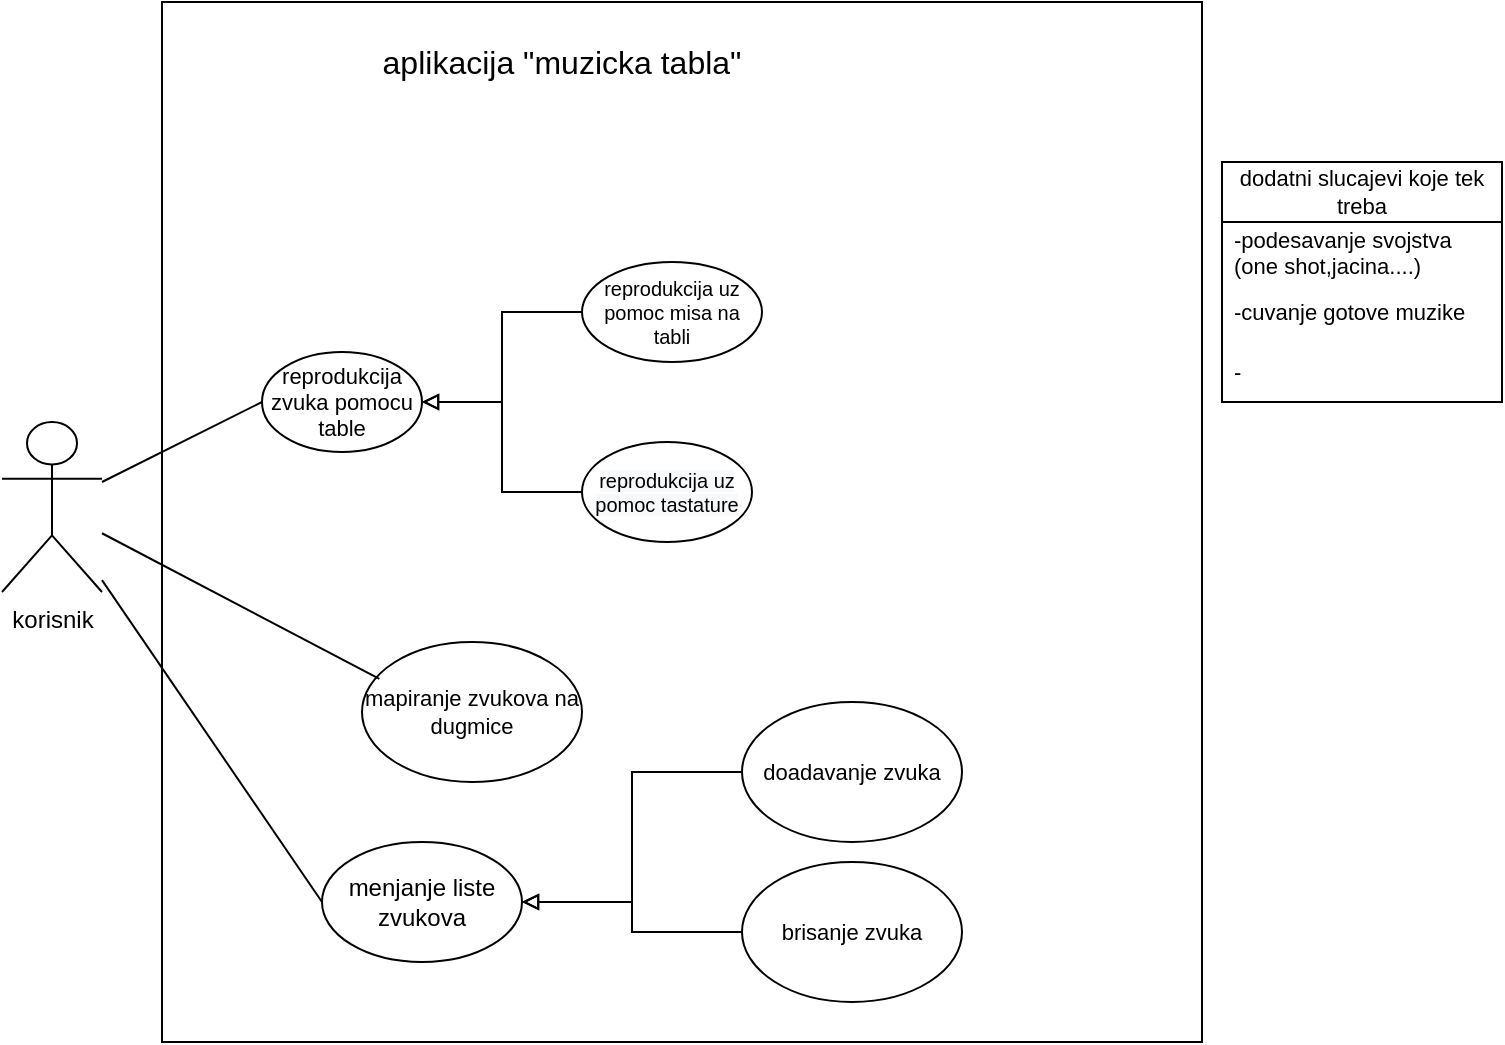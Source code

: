 <mxfile version="20.5.3" type="device"><diagram id="B0w0XyMmU_63Gw1NjzLa" name="Page-1"><mxGraphModel dx="1744" dy="492" grid="1" gridSize="10" guides="1" tooltips="1" connect="1" arrows="1" fold="1" page="1" pageScale="1" pageWidth="827" pageHeight="1169" math="0" shadow="0"><root><mxCell id="0"/><mxCell id="1" parent="0"/><mxCell id="Kgmoh_KZY8h9afg9bRUe-1" value="korisnik&lt;br&gt;" style="shape=umlActor;verticalLabelPosition=bottom;verticalAlign=top;html=1;outlineConnect=0;" vertex="1" parent="1"><mxGeometry x="-610" y="340" width="50" height="85" as="geometry"/></mxCell><mxCell id="Kgmoh_KZY8h9afg9bRUe-6" value="" style="whiteSpace=wrap;html=1;aspect=fixed;" vertex="1" parent="1"><mxGeometry x="-530" y="130" width="520" height="520" as="geometry"/></mxCell><mxCell id="Kgmoh_KZY8h9afg9bRUe-7" value="aplikacija &quot;muzicka tabla&quot;" style="text;html=1;strokeColor=none;fillColor=none;align=center;verticalAlign=middle;whiteSpace=wrap;rounded=0;fontSize=16;" vertex="1" parent="1"><mxGeometry x="-425" y="140" width="190" height="40" as="geometry"/></mxCell><mxCell id="Kgmoh_KZY8h9afg9bRUe-10" value="menjanje liste zvukova" style="ellipse;whiteSpace=wrap;html=1;fontSize=12;" vertex="1" parent="1"><mxGeometry x="-450" y="550" width="100" height="60" as="geometry"/></mxCell><mxCell id="Kgmoh_KZY8h9afg9bRUe-11" value="" style="endArrow=none;html=1;rounded=0;fontSize=16;entryX=0;entryY=0.5;entryDx=0;entryDy=0;" edge="1" parent="1" source="Kgmoh_KZY8h9afg9bRUe-1" target="Kgmoh_KZY8h9afg9bRUe-10"><mxGeometry width="50" height="50" relative="1" as="geometry"><mxPoint x="-580" y="320" as="sourcePoint"/><mxPoint x="-530" y="270" as="targetPoint"/></mxGeometry></mxCell><mxCell id="Kgmoh_KZY8h9afg9bRUe-12" value="mapiranje zvukova na dugmice" style="ellipse;whiteSpace=wrap;html=1;fontSize=11;" vertex="1" parent="1"><mxGeometry x="-430" y="450" width="110" height="70" as="geometry"/></mxCell><mxCell id="Kgmoh_KZY8h9afg9bRUe-18" value="reprodukcija zvuka pomocu table" style="ellipse;whiteSpace=wrap;html=1;fontSize=11;" vertex="1" parent="1"><mxGeometry x="-480" y="305" width="80" height="50" as="geometry"/></mxCell><mxCell id="Kgmoh_KZY8h9afg9bRUe-21" value="" style="edgeStyle=orthogonalEdgeStyle;rounded=0;orthogonalLoop=1;jettySize=auto;html=1;fontSize=8;endArrow=block;endFill=0;" edge="1" parent="1" source="Kgmoh_KZY8h9afg9bRUe-19" target="Kgmoh_KZY8h9afg9bRUe-18"><mxGeometry relative="1" as="geometry"/></mxCell><mxCell id="Kgmoh_KZY8h9afg9bRUe-19" value="reprodukcija uz pomoc misa na tabli" style="ellipse;whiteSpace=wrap;html=1;fontSize=10;" vertex="1" parent="1"><mxGeometry x="-320" y="260" width="90" height="50" as="geometry"/></mxCell><mxCell id="Kgmoh_KZY8h9afg9bRUe-22" value="" style="edgeStyle=orthogonalEdgeStyle;rounded=0;orthogonalLoop=1;jettySize=auto;html=1;fontSize=8;endArrow=block;endFill=0;" edge="1" parent="1" source="Kgmoh_KZY8h9afg9bRUe-20" target="Kgmoh_KZY8h9afg9bRUe-18"><mxGeometry relative="1" as="geometry"/></mxCell><mxCell id="Kgmoh_KZY8h9afg9bRUe-20" value="&lt;span style=&quot;color: rgb(0, 0, 0); font-family: Helvetica; font-size: 10px; font-style: normal; font-variant-ligatures: normal; font-variant-caps: normal; font-weight: 400; letter-spacing: normal; orphans: 2; text-align: center; text-indent: 0px; text-transform: none; widows: 2; word-spacing: 0px; -webkit-text-stroke-width: 0px; background-color: rgb(248, 249, 250); text-decoration-thickness: initial; text-decoration-style: initial; text-decoration-color: initial; float: none; display: inline !important;&quot;&gt;reprodukcija uz pomoc tastature&lt;/span&gt;" style="ellipse;whiteSpace=wrap;html=1;fontSize=9;verticalAlign=middle;" vertex="1" parent="1"><mxGeometry x="-320" y="350" width="85" height="50" as="geometry"/></mxCell><mxCell id="Kgmoh_KZY8h9afg9bRUe-24" value="" style="endArrow=none;html=1;rounded=0;fontSize=8;entryX=0;entryY=0.5;entryDx=0;entryDy=0;" edge="1" parent="1" source="Kgmoh_KZY8h9afg9bRUe-1" target="Kgmoh_KZY8h9afg9bRUe-18"><mxGeometry width="50" height="50" relative="1" as="geometry"><mxPoint x="-410" y="350" as="sourcePoint"/><mxPoint x="-360" y="300" as="targetPoint"/></mxGeometry></mxCell><mxCell id="Kgmoh_KZY8h9afg9bRUe-25" value="dodatni slucajevi koje tek treba" style="swimlane;fontStyle=0;childLayout=stackLayout;horizontal=1;startSize=30;horizontalStack=0;resizeParent=1;resizeParentMax=0;resizeLast=0;collapsible=1;marginBottom=0;whiteSpace=wrap;html=1;fontSize=11;" vertex="1" parent="1"><mxGeometry y="210" width="140" height="120" as="geometry"/></mxCell><mxCell id="Kgmoh_KZY8h9afg9bRUe-26" value="-podesavanje svojstva&lt;br&gt;(one shot,jacina....)" style="text;strokeColor=none;fillColor=none;align=left;verticalAlign=middle;spacingLeft=4;spacingRight=4;overflow=hidden;points=[[0,0.5],[1,0.5]];portConstraint=eastwest;rotatable=0;whiteSpace=wrap;html=1;fontSize=11;" vertex="1" parent="Kgmoh_KZY8h9afg9bRUe-25"><mxGeometry y="30" width="140" height="30" as="geometry"/></mxCell><mxCell id="Kgmoh_KZY8h9afg9bRUe-27" value="-cuvanje gotove muzike" style="text;strokeColor=none;fillColor=none;align=left;verticalAlign=middle;spacingLeft=4;spacingRight=4;overflow=hidden;points=[[0,0.5],[1,0.5]];portConstraint=eastwest;rotatable=0;whiteSpace=wrap;html=1;fontSize=11;" vertex="1" parent="Kgmoh_KZY8h9afg9bRUe-25"><mxGeometry y="60" width="140" height="30" as="geometry"/></mxCell><mxCell id="Kgmoh_KZY8h9afg9bRUe-28" value="-" style="text;strokeColor=none;fillColor=none;align=left;verticalAlign=middle;spacingLeft=4;spacingRight=4;overflow=hidden;points=[[0,0.5],[1,0.5]];portConstraint=eastwest;rotatable=0;whiteSpace=wrap;html=1;fontSize=11;" vertex="1" parent="Kgmoh_KZY8h9afg9bRUe-25"><mxGeometry y="90" width="140" height="30" as="geometry"/></mxCell><mxCell id="Kgmoh_KZY8h9afg9bRUe-29" value="" style="endArrow=none;html=1;rounded=0;fontSize=11;entryX=0.079;entryY=0.264;entryDx=0;entryDy=0;entryPerimeter=0;" edge="1" parent="1" source="Kgmoh_KZY8h9afg9bRUe-1" target="Kgmoh_KZY8h9afg9bRUe-12"><mxGeometry width="50" height="50" relative="1" as="geometry"><mxPoint x="-360" y="350" as="sourcePoint"/><mxPoint x="-310" y="300" as="targetPoint"/></mxGeometry></mxCell><mxCell id="Kgmoh_KZY8h9afg9bRUe-32" value="" style="edgeStyle=orthogonalEdgeStyle;rounded=0;orthogonalLoop=1;jettySize=auto;html=1;fontSize=11;endArrow=block;endFill=0;entryX=1;entryY=0.5;entryDx=0;entryDy=0;" edge="1" parent="1" source="Kgmoh_KZY8h9afg9bRUe-30" target="Kgmoh_KZY8h9afg9bRUe-10"><mxGeometry relative="1" as="geometry"/></mxCell><mxCell id="Kgmoh_KZY8h9afg9bRUe-30" value="doadavanje zvuka" style="ellipse;whiteSpace=wrap;html=1;fontSize=11;" vertex="1" parent="1"><mxGeometry x="-240" y="480" width="110" height="70" as="geometry"/></mxCell><mxCell id="Kgmoh_KZY8h9afg9bRUe-33" value="" style="edgeStyle=orthogonalEdgeStyle;rounded=0;orthogonalLoop=1;jettySize=auto;html=1;fontSize=11;endArrow=block;endFill=0;" edge="1" parent="1" source="Kgmoh_KZY8h9afg9bRUe-31" target="Kgmoh_KZY8h9afg9bRUe-10"><mxGeometry relative="1" as="geometry"/></mxCell><mxCell id="Kgmoh_KZY8h9afg9bRUe-31" value="brisanje zvuka" style="ellipse;whiteSpace=wrap;html=1;fontSize=11;" vertex="1" parent="1"><mxGeometry x="-240" y="560" width="110" height="70" as="geometry"/></mxCell></root></mxGraphModel></diagram></mxfile>